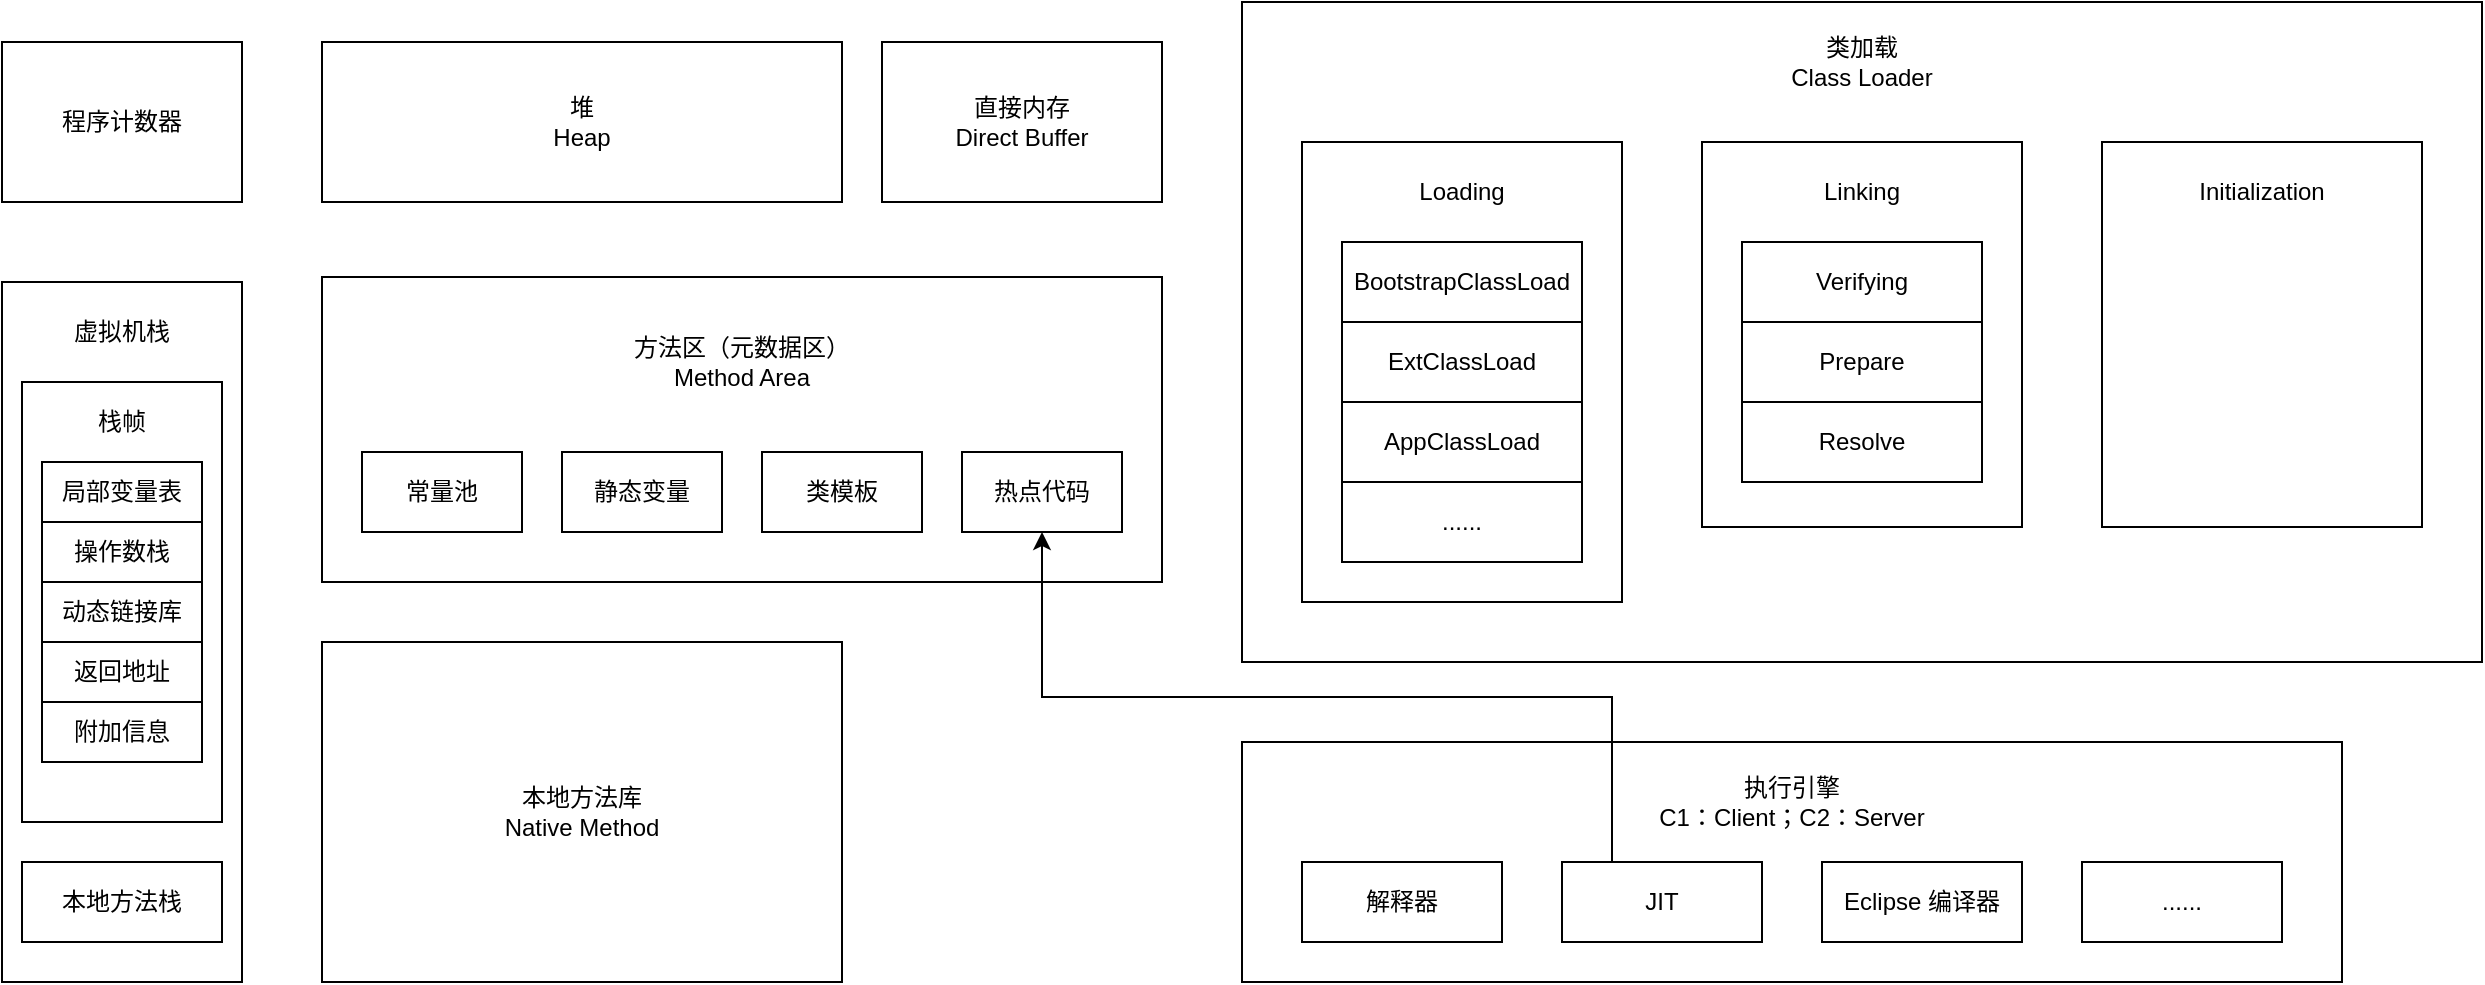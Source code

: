 <mxfile version="23.1.0" type="github">
  <diagram name="第 1 页" id="s3Px2jsDpNIOSYnxZjXY">
    <mxGraphModel dx="1242" dy="732" grid="1" gridSize="10" guides="1" tooltips="1" connect="1" arrows="1" fold="1" page="1" pageScale="1" pageWidth="827" pageHeight="1169" math="0" shadow="0">
      <root>
        <mxCell id="0" />
        <mxCell id="1" parent="0" />
        <mxCell id="ZWLJDxtFaUXsBVcl8Q3e-1" value="程序计数器" style="rounded=0;whiteSpace=wrap;html=1;" vertex="1" parent="1">
          <mxGeometry x="50" y="220" width="120" height="80" as="geometry" />
        </mxCell>
        <mxCell id="ZWLJDxtFaUXsBVcl8Q3e-2" value="" style="rounded=0;whiteSpace=wrap;html=1;" vertex="1" parent="1">
          <mxGeometry x="50" y="340" width="120" height="350" as="geometry" />
        </mxCell>
        <mxCell id="ZWLJDxtFaUXsBVcl8Q3e-3" value="" style="rounded=0;whiteSpace=wrap;html=1;" vertex="1" parent="1">
          <mxGeometry x="60" y="390" width="100" height="220" as="geometry" />
        </mxCell>
        <mxCell id="ZWLJDxtFaUXsBVcl8Q3e-4" value="局部变量表" style="rounded=0;whiteSpace=wrap;html=1;" vertex="1" parent="1">
          <mxGeometry x="70" y="430" width="80" height="30" as="geometry" />
        </mxCell>
        <mxCell id="ZWLJDxtFaUXsBVcl8Q3e-5" value="操作数栈" style="rounded=0;whiteSpace=wrap;html=1;" vertex="1" parent="1">
          <mxGeometry x="70" y="460" width="80" height="30" as="geometry" />
        </mxCell>
        <mxCell id="ZWLJDxtFaUXsBVcl8Q3e-6" value="动态链接库" style="rounded=0;whiteSpace=wrap;html=1;" vertex="1" parent="1">
          <mxGeometry x="70" y="490" width="80" height="30" as="geometry" />
        </mxCell>
        <mxCell id="ZWLJDxtFaUXsBVcl8Q3e-7" value="返回地址" style="rounded=0;whiteSpace=wrap;html=1;" vertex="1" parent="1">
          <mxGeometry x="70" y="520" width="80" height="30" as="geometry" />
        </mxCell>
        <mxCell id="ZWLJDxtFaUXsBVcl8Q3e-8" value="附加信息" style="rounded=0;whiteSpace=wrap;html=1;" vertex="1" parent="1">
          <mxGeometry x="70" y="550" width="80" height="30" as="geometry" />
        </mxCell>
        <mxCell id="ZWLJDxtFaUXsBVcl8Q3e-9" value="栈帧" style="text;html=1;strokeColor=none;fillColor=none;align=center;verticalAlign=middle;whiteSpace=wrap;rounded=0;" vertex="1" parent="1">
          <mxGeometry x="80" y="395" width="60" height="30" as="geometry" />
        </mxCell>
        <mxCell id="ZWLJDxtFaUXsBVcl8Q3e-10" value="虚拟机栈" style="text;html=1;strokeColor=none;fillColor=none;align=center;verticalAlign=middle;whiteSpace=wrap;rounded=0;" vertex="1" parent="1">
          <mxGeometry x="80" y="350" width="60" height="30" as="geometry" />
        </mxCell>
        <mxCell id="ZWLJDxtFaUXsBVcl8Q3e-11" value="本地方法栈" style="rounded=0;whiteSpace=wrap;html=1;" vertex="1" parent="1">
          <mxGeometry x="60" y="630" width="100" height="40" as="geometry" />
        </mxCell>
        <mxCell id="ZWLJDxtFaUXsBVcl8Q3e-12" value="堆&lt;br&gt;Heap" style="rounded=0;whiteSpace=wrap;html=1;" vertex="1" parent="1">
          <mxGeometry x="210" y="220" width="260" height="80" as="geometry" />
        </mxCell>
        <mxCell id="ZWLJDxtFaUXsBVcl8Q3e-13" value="直接内存&lt;br&gt;Direct Buffer" style="rounded=0;whiteSpace=wrap;html=1;" vertex="1" parent="1">
          <mxGeometry x="490" y="220" width="140" height="80" as="geometry" />
        </mxCell>
        <mxCell id="ZWLJDxtFaUXsBVcl8Q3e-14" value="" style="rounded=0;whiteSpace=wrap;html=1;" vertex="1" parent="1">
          <mxGeometry x="210" y="337.5" width="420" height="152.5" as="geometry" />
        </mxCell>
        <mxCell id="ZWLJDxtFaUXsBVcl8Q3e-15" value="常量池" style="rounded=0;whiteSpace=wrap;html=1;" vertex="1" parent="1">
          <mxGeometry x="230" y="425" width="80" height="40" as="geometry" />
        </mxCell>
        <mxCell id="ZWLJDxtFaUXsBVcl8Q3e-16" value="静态变量" style="rounded=0;whiteSpace=wrap;html=1;" vertex="1" parent="1">
          <mxGeometry x="330" y="425" width="80" height="40" as="geometry" />
        </mxCell>
        <mxCell id="ZWLJDxtFaUXsBVcl8Q3e-17" value="类模板" style="rounded=0;whiteSpace=wrap;html=1;" vertex="1" parent="1">
          <mxGeometry x="430" y="425" width="80" height="40" as="geometry" />
        </mxCell>
        <mxCell id="ZWLJDxtFaUXsBVcl8Q3e-18" value="热点代码" style="rounded=0;whiteSpace=wrap;html=1;" vertex="1" parent="1">
          <mxGeometry x="530" y="425" width="80" height="40" as="geometry" />
        </mxCell>
        <mxCell id="ZWLJDxtFaUXsBVcl8Q3e-19" value="方法区（元数据区）&lt;br&gt;Method Area" style="text;html=1;strokeColor=none;fillColor=none;align=center;verticalAlign=middle;whiteSpace=wrap;rounded=0;" vertex="1" parent="1">
          <mxGeometry x="335" y="360" width="170" height="40" as="geometry" />
        </mxCell>
        <mxCell id="ZWLJDxtFaUXsBVcl8Q3e-20" value="本地方法库&lt;br&gt;Native Method" style="rounded=0;whiteSpace=wrap;html=1;" vertex="1" parent="1">
          <mxGeometry x="210" y="520" width="260" height="170" as="geometry" />
        </mxCell>
        <mxCell id="ZWLJDxtFaUXsBVcl8Q3e-21" value="" style="rounded=0;whiteSpace=wrap;html=1;" vertex="1" parent="1">
          <mxGeometry x="670" y="200" width="620" height="330" as="geometry" />
        </mxCell>
        <mxCell id="ZWLJDxtFaUXsBVcl8Q3e-22" value="" style="rounded=0;whiteSpace=wrap;html=1;" vertex="1" parent="1">
          <mxGeometry x="700" y="270" width="160" height="230" as="geometry" />
        </mxCell>
        <mxCell id="ZWLJDxtFaUXsBVcl8Q3e-23" value="BootstrapClassLoad" style="rounded=0;whiteSpace=wrap;html=1;" vertex="1" parent="1">
          <mxGeometry x="720" y="320" width="120" height="40" as="geometry" />
        </mxCell>
        <mxCell id="ZWLJDxtFaUXsBVcl8Q3e-24" value="ExtClassLoad" style="rounded=0;whiteSpace=wrap;html=1;" vertex="1" parent="1">
          <mxGeometry x="720" y="360" width="120" height="40" as="geometry" />
        </mxCell>
        <mxCell id="ZWLJDxtFaUXsBVcl8Q3e-25" value="AppClassLoad" style="rounded=0;whiteSpace=wrap;html=1;" vertex="1" parent="1">
          <mxGeometry x="720" y="400" width="120" height="40" as="geometry" />
        </mxCell>
        <mxCell id="ZWLJDxtFaUXsBVcl8Q3e-26" value="......" style="rounded=0;whiteSpace=wrap;html=1;" vertex="1" parent="1">
          <mxGeometry x="720" y="440" width="120" height="40" as="geometry" />
        </mxCell>
        <mxCell id="ZWLJDxtFaUXsBVcl8Q3e-27" value="Loading" style="text;html=1;strokeColor=none;fillColor=none;align=center;verticalAlign=middle;whiteSpace=wrap;rounded=0;" vertex="1" parent="1">
          <mxGeometry x="750" y="280" width="60" height="30" as="geometry" />
        </mxCell>
        <mxCell id="ZWLJDxtFaUXsBVcl8Q3e-28" value="" style="rounded=0;whiteSpace=wrap;html=1;" vertex="1" parent="1">
          <mxGeometry x="1100" y="270" width="160" height="192.5" as="geometry" />
        </mxCell>
        <mxCell id="ZWLJDxtFaUXsBVcl8Q3e-33" value="Initialization" style="text;html=1;strokeColor=none;fillColor=none;align=center;verticalAlign=middle;whiteSpace=wrap;rounded=0;" vertex="1" parent="1">
          <mxGeometry x="1150" y="280" width="60" height="30" as="geometry" />
        </mxCell>
        <mxCell id="ZWLJDxtFaUXsBVcl8Q3e-34" value="" style="rounded=0;whiteSpace=wrap;html=1;" vertex="1" parent="1">
          <mxGeometry x="900" y="270" width="160" height="192.5" as="geometry" />
        </mxCell>
        <mxCell id="ZWLJDxtFaUXsBVcl8Q3e-35" value="Verifying" style="rounded=0;whiteSpace=wrap;html=1;" vertex="1" parent="1">
          <mxGeometry x="920" y="320" width="120" height="40" as="geometry" />
        </mxCell>
        <mxCell id="ZWLJDxtFaUXsBVcl8Q3e-36" value="Prepare" style="rounded=0;whiteSpace=wrap;html=1;" vertex="1" parent="1">
          <mxGeometry x="920" y="360" width="120" height="40" as="geometry" />
        </mxCell>
        <mxCell id="ZWLJDxtFaUXsBVcl8Q3e-37" value="Resolve" style="rounded=0;whiteSpace=wrap;html=1;" vertex="1" parent="1">
          <mxGeometry x="920" y="400" width="120" height="40" as="geometry" />
        </mxCell>
        <mxCell id="ZWLJDxtFaUXsBVcl8Q3e-38" value="Linking" style="text;html=1;strokeColor=none;fillColor=none;align=center;verticalAlign=middle;whiteSpace=wrap;rounded=0;" vertex="1" parent="1">
          <mxGeometry x="950" y="280" width="60" height="30" as="geometry" />
        </mxCell>
        <mxCell id="ZWLJDxtFaUXsBVcl8Q3e-39" value="类加载&lt;br&gt;Class Loader" style="text;html=1;strokeColor=none;fillColor=none;align=center;verticalAlign=middle;whiteSpace=wrap;rounded=0;" vertex="1" parent="1">
          <mxGeometry x="910" y="210" width="140" height="40" as="geometry" />
        </mxCell>
        <mxCell id="ZWLJDxtFaUXsBVcl8Q3e-40" value="" style="rounded=0;whiteSpace=wrap;html=1;" vertex="1" parent="1">
          <mxGeometry x="670" y="570" width="550" height="120" as="geometry" />
        </mxCell>
        <mxCell id="ZWLJDxtFaUXsBVcl8Q3e-41" value="解释器" style="rounded=0;whiteSpace=wrap;html=1;" vertex="1" parent="1">
          <mxGeometry x="700" y="630" width="100" height="40" as="geometry" />
        </mxCell>
        <mxCell id="ZWLJDxtFaUXsBVcl8Q3e-47" style="edgeStyle=orthogonalEdgeStyle;rounded=0;orthogonalLoop=1;jettySize=auto;html=1;exitX=0.25;exitY=0;exitDx=0;exitDy=0;entryX=0.5;entryY=1;entryDx=0;entryDy=0;" edge="1" parent="1" source="ZWLJDxtFaUXsBVcl8Q3e-42" target="ZWLJDxtFaUXsBVcl8Q3e-18">
          <mxGeometry relative="1" as="geometry" />
        </mxCell>
        <mxCell id="ZWLJDxtFaUXsBVcl8Q3e-42" value="JIT" style="rounded=0;whiteSpace=wrap;html=1;" vertex="1" parent="1">
          <mxGeometry x="830" y="630" width="100" height="40" as="geometry" />
        </mxCell>
        <mxCell id="ZWLJDxtFaUXsBVcl8Q3e-43" value="Eclipse 编译器" style="rounded=0;whiteSpace=wrap;html=1;" vertex="1" parent="1">
          <mxGeometry x="960" y="630" width="100" height="40" as="geometry" />
        </mxCell>
        <mxCell id="ZWLJDxtFaUXsBVcl8Q3e-44" value="......" style="rounded=0;whiteSpace=wrap;html=1;" vertex="1" parent="1">
          <mxGeometry x="1090" y="630" width="100" height="40" as="geometry" />
        </mxCell>
        <mxCell id="ZWLJDxtFaUXsBVcl8Q3e-45" value="执行引擎&lt;br&gt;C1：Client；C2：Server" style="text;html=1;strokeColor=none;fillColor=none;align=center;verticalAlign=middle;whiteSpace=wrap;rounded=0;" vertex="1" parent="1">
          <mxGeometry x="855" y="580" width="180" height="40" as="geometry" />
        </mxCell>
      </root>
    </mxGraphModel>
  </diagram>
</mxfile>
